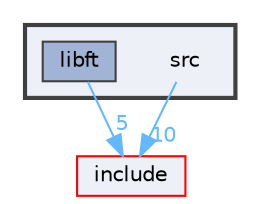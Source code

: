 digraph "/home/ssergiu/projects/cub3d/src"
{
 // INTERACTIVE_SVG=YES
 // LATEX_PDF_SIZE
  bgcolor="transparent";
  edge [fontname=Helvetica,fontsize=10,labelfontname=Helvetica,labelfontsize=10];
  node [fontname=Helvetica,fontsize=10,shape=box,height=0.2,width=0.4];
  compound=true
  subgraph clusterdir_68267d1309a1af8e8297ef4c3efbcdba {
    graph [ bgcolor="#edf0f7", pencolor="grey25", label="", fontname=Helvetica,fontsize=10 style="filled,bold", URL="dir_68267d1309a1af8e8297ef4c3efbcdba.html",tooltip=""]
    dir_68267d1309a1af8e8297ef4c3efbcdba [shape=plaintext, label="src"];
  dir_0875826b1a8f3435681a79fbc69263bd [label="libft", fillcolor="#a2b4d6", color="grey25", style="filled", URL="dir_0875826b1a8f3435681a79fbc69263bd.html",tooltip=""];
  }
  dir_d44c64559bbebec7f509842c48db8b23 [label="include", fillcolor="#edf0f7", color="red", style="filled", URL="dir_d44c64559bbebec7f509842c48db8b23.html",tooltip=""];
  dir_68267d1309a1af8e8297ef4c3efbcdba->dir_d44c64559bbebec7f509842c48db8b23 [headlabel="10", labeldistance=1.5 headhref="dir_000016_000006.html" color="steelblue1" fontcolor="steelblue1"];
  dir_0875826b1a8f3435681a79fbc69263bd->dir_d44c64559bbebec7f509842c48db8b23 [headlabel="5", labeldistance=1.5 headhref="dir_000010_000006.html" color="steelblue1" fontcolor="steelblue1"];
}
